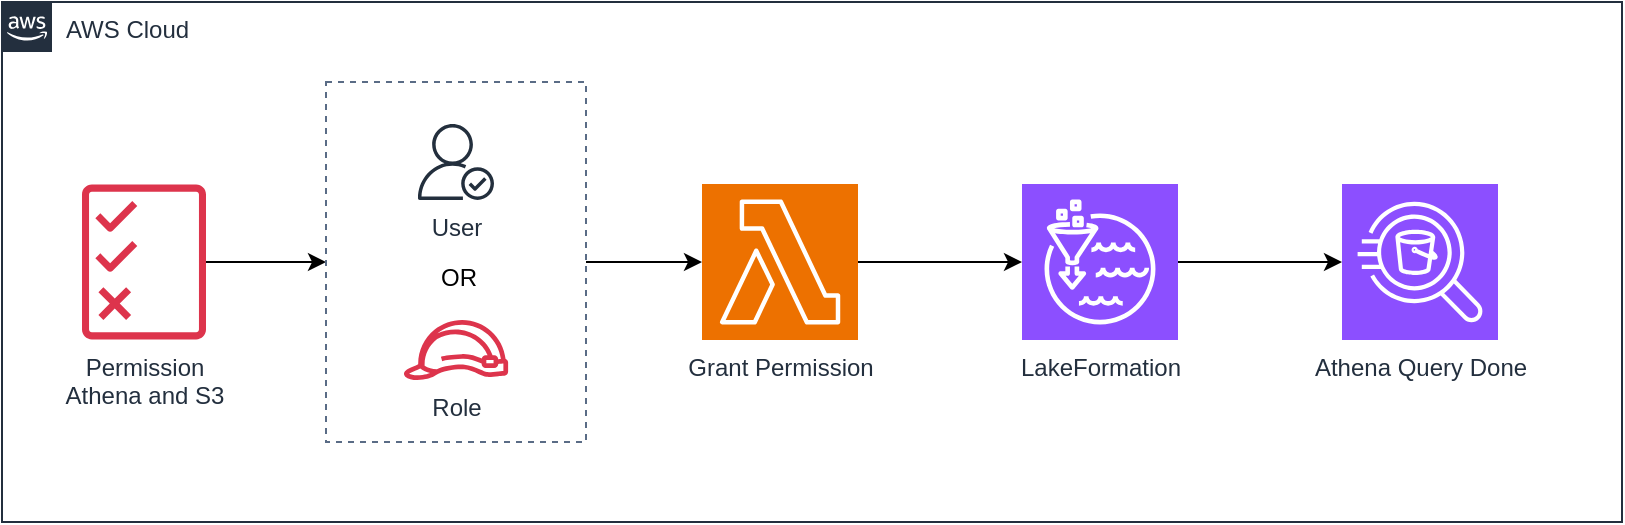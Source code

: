 <mxfile version="22.1.16" type="device">
  <diagram name="Página-1" id="ZEuAeOW-aaHc1jTqwq8g">
    <mxGraphModel dx="1674" dy="772" grid="1" gridSize="10" guides="1" tooltips="1" connect="1" arrows="1" fold="1" page="1" pageScale="1" pageWidth="827" pageHeight="1169" math="0" shadow="0">
      <root>
        <mxCell id="0" />
        <mxCell id="1" parent="0" />
        <mxCell id="giai0ezst3skdWIEa4bA-11" value="AWS Cloud" style="points=[[0,0],[0.25,0],[0.5,0],[0.75,0],[1,0],[1,0.25],[1,0.5],[1,0.75],[1,1],[0.75,1],[0.5,1],[0.25,1],[0,1],[0,0.75],[0,0.5],[0,0.25]];outlineConnect=0;gradientColor=none;html=1;whiteSpace=wrap;fontSize=12;fontStyle=0;container=1;pointerEvents=0;collapsible=0;recursiveResize=0;shape=mxgraph.aws4.group;grIcon=mxgraph.aws4.group_aws_cloud_alt;strokeColor=#232F3E;fillColor=none;verticalAlign=top;align=left;spacingLeft=30;fontColor=#232F3E;dashed=0;" vertex="1" parent="1">
          <mxGeometry x="100" y="230" width="810" height="260" as="geometry" />
        </mxCell>
        <mxCell id="giai0ezst3skdWIEa4bA-4" value="Grant Permission" style="sketch=0;points=[[0,0,0],[0.25,0,0],[0.5,0,0],[0.75,0,0],[1,0,0],[0,1,0],[0.25,1,0],[0.5,1,0],[0.75,1,0],[1,1,0],[0,0.25,0],[0,0.5,0],[0,0.75,0],[1,0.25,0],[1,0.5,0],[1,0.75,0]];outlineConnect=0;fontColor=#232F3E;fillColor=#ED7100;strokeColor=#ffffff;dashed=0;verticalLabelPosition=bottom;verticalAlign=top;align=center;html=1;fontSize=12;fontStyle=0;aspect=fixed;shape=mxgraph.aws4.resourceIcon;resIcon=mxgraph.aws4.lambda;" vertex="1" parent="giai0ezst3skdWIEa4bA-11">
          <mxGeometry x="350" y="91" width="78" height="78" as="geometry" />
        </mxCell>
        <mxCell id="giai0ezst3skdWIEa4bA-5" value="LakeFormation" style="sketch=0;points=[[0,0,0],[0.25,0,0],[0.5,0,0],[0.75,0,0],[1,0,0],[0,1,0],[0.25,1,0],[0.5,1,0],[0.75,1,0],[1,1,0],[0,0.25,0],[0,0.5,0],[0,0.75,0],[1,0.25,0],[1,0.5,0],[1,0.75,0]];outlineConnect=0;fontColor=#232F3E;fillColor=#8C4FFF;strokeColor=#ffffff;dashed=0;verticalLabelPosition=bottom;verticalAlign=top;align=center;html=1;fontSize=12;fontStyle=0;aspect=fixed;shape=mxgraph.aws4.resourceIcon;resIcon=mxgraph.aws4.lake_formation;" vertex="1" parent="giai0ezst3skdWIEa4bA-11">
          <mxGeometry x="510" y="91" width="78" height="78" as="geometry" />
        </mxCell>
        <mxCell id="giai0ezst3skdWIEa4bA-8" style="edgeStyle=orthogonalEdgeStyle;rounded=0;orthogonalLoop=1;jettySize=auto;html=1;exitX=1;exitY=0.5;exitDx=0;exitDy=0;exitPerimeter=0;entryX=0;entryY=0.5;entryDx=0;entryDy=0;entryPerimeter=0;" edge="1" parent="giai0ezst3skdWIEa4bA-11" source="giai0ezst3skdWIEa4bA-4" target="giai0ezst3skdWIEa4bA-5">
          <mxGeometry relative="1" as="geometry" />
        </mxCell>
        <mxCell id="giai0ezst3skdWIEa4bA-9" value="Athena Query Done" style="sketch=0;points=[[0,0,0],[0.25,0,0],[0.5,0,0],[0.75,0,0],[1,0,0],[0,1,0],[0.25,1,0],[0.5,1,0],[0.75,1,0],[1,1,0],[0,0.25,0],[0,0.5,0],[0,0.75,0],[1,0.25,0],[1,0.5,0],[1,0.75,0]];outlineConnect=0;fontColor=#232F3E;fillColor=#8C4FFF;strokeColor=#ffffff;dashed=0;verticalLabelPosition=bottom;verticalAlign=top;align=center;html=1;fontSize=12;fontStyle=0;aspect=fixed;shape=mxgraph.aws4.resourceIcon;resIcon=mxgraph.aws4.athena;" vertex="1" parent="giai0ezst3skdWIEa4bA-11">
          <mxGeometry x="670" y="91" width="78" height="78" as="geometry" />
        </mxCell>
        <mxCell id="giai0ezst3skdWIEa4bA-10" style="edgeStyle=orthogonalEdgeStyle;rounded=0;orthogonalLoop=1;jettySize=auto;html=1;exitX=1;exitY=0.5;exitDx=0;exitDy=0;exitPerimeter=0;entryX=0;entryY=0.5;entryDx=0;entryDy=0;entryPerimeter=0;" edge="1" parent="giai0ezst3skdWIEa4bA-11" source="giai0ezst3skdWIEa4bA-5" target="giai0ezst3skdWIEa4bA-9">
          <mxGeometry relative="1" as="geometry" />
        </mxCell>
        <mxCell id="giai0ezst3skdWIEa4bA-12" value="User" style="sketch=0;outlineConnect=0;fontColor=#232F3E;gradientColor=none;fillColor=#232F3D;strokeColor=none;dashed=0;verticalLabelPosition=bottom;verticalAlign=top;align=center;html=1;fontSize=12;fontStyle=0;aspect=fixed;pointerEvents=1;shape=mxgraph.aws4.authenticated_user;" vertex="1" parent="giai0ezst3skdWIEa4bA-11">
          <mxGeometry x="208" y="61" width="38" height="38" as="geometry" />
        </mxCell>
        <mxCell id="giai0ezst3skdWIEa4bA-23" style="edgeStyle=orthogonalEdgeStyle;rounded=0;orthogonalLoop=1;jettySize=auto;html=1;entryX=0;entryY=0.5;entryDx=0;entryDy=0;" edge="1" parent="giai0ezst3skdWIEa4bA-11" source="giai0ezst3skdWIEa4bA-1" target="giai0ezst3skdWIEa4bA-20">
          <mxGeometry relative="1" as="geometry" />
        </mxCell>
        <mxCell id="giai0ezst3skdWIEa4bA-1" value="Permission &lt;br&gt;Athena and S3" style="sketch=0;outlineConnect=0;fontColor=#232F3E;gradientColor=none;fillColor=#DD344C;strokeColor=none;dashed=0;verticalLabelPosition=bottom;verticalAlign=top;align=center;html=1;fontSize=12;fontStyle=0;aspect=fixed;pointerEvents=1;shape=mxgraph.aws4.permissions;" vertex="1" parent="giai0ezst3skdWIEa4bA-11">
          <mxGeometry x="40" y="91" width="62" height="78" as="geometry" />
        </mxCell>
        <mxCell id="giai0ezst3skdWIEa4bA-16" value="Role" style="sketch=0;outlineConnect=0;fontColor=#232F3E;gradientColor=none;fillColor=#DD344C;strokeColor=none;dashed=0;verticalLabelPosition=bottom;verticalAlign=top;align=center;html=1;fontSize=12;fontStyle=0;aspect=fixed;pointerEvents=1;shape=mxgraph.aws4.role;" vertex="1" parent="giai0ezst3skdWIEa4bA-11">
          <mxGeometry x="200.41" y="159" width="53.18" height="30" as="geometry" />
        </mxCell>
        <mxCell id="giai0ezst3skdWIEa4bA-21" value="OR" style="text;html=1;align=center;verticalAlign=middle;resizable=0;points=[];autosize=1;strokeColor=none;fillColor=none;" vertex="1" parent="giai0ezst3skdWIEa4bA-11">
          <mxGeometry x="208" y="123" width="40" height="30" as="geometry" />
        </mxCell>
        <mxCell id="giai0ezst3skdWIEa4bA-20" value="" style="fillColor=none;strokeColor=#5A6C86;dashed=1;verticalAlign=top;fontStyle=0;fontColor=#5A6C86;whiteSpace=wrap;html=1;" vertex="1" parent="giai0ezst3skdWIEa4bA-11">
          <mxGeometry x="162" y="40" width="130" height="180" as="geometry" />
        </mxCell>
        <mxCell id="giai0ezst3skdWIEa4bA-24" style="edgeStyle=orthogonalEdgeStyle;rounded=0;orthogonalLoop=1;jettySize=auto;html=1;exitX=1;exitY=0.5;exitDx=0;exitDy=0;entryX=0;entryY=0.5;entryDx=0;entryDy=0;entryPerimeter=0;" edge="1" parent="giai0ezst3skdWIEa4bA-11" source="giai0ezst3skdWIEa4bA-20" target="giai0ezst3skdWIEa4bA-4">
          <mxGeometry relative="1" as="geometry" />
        </mxCell>
      </root>
    </mxGraphModel>
  </diagram>
</mxfile>
